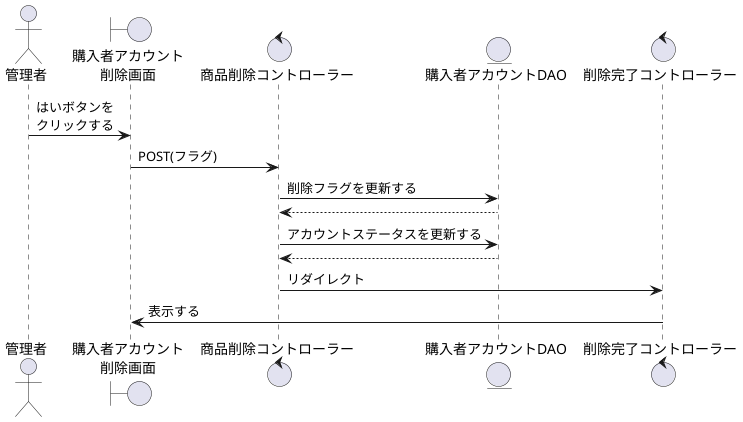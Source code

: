 @startuml 購入者アカウント削除

actor    "管理者" as act
boundary "購入者アカウント\n削除画面" as delete_s
control  "商品削除コントローラー" as delete_c
entity   "購入者アカウントDAO" as purchase_DAO
control  "削除完了コントローラー" as completion_c

'--------------------------------------------------------------------------------------

act ->  delete_s : はいボタンを\nクリックする
delete_s -> delete_c : POST(フラグ)
delete_c -> purchase_DAO : 削除フラグを更新する
delete_c <-- purchase_DAO
delete_c -> purchase_DAO : アカウントステータスを更新する
delete_c <-- purchase_DAO
delete_c -> completion_c : リダイレクト
delete_s <- completion_c : 表示する

@enduml